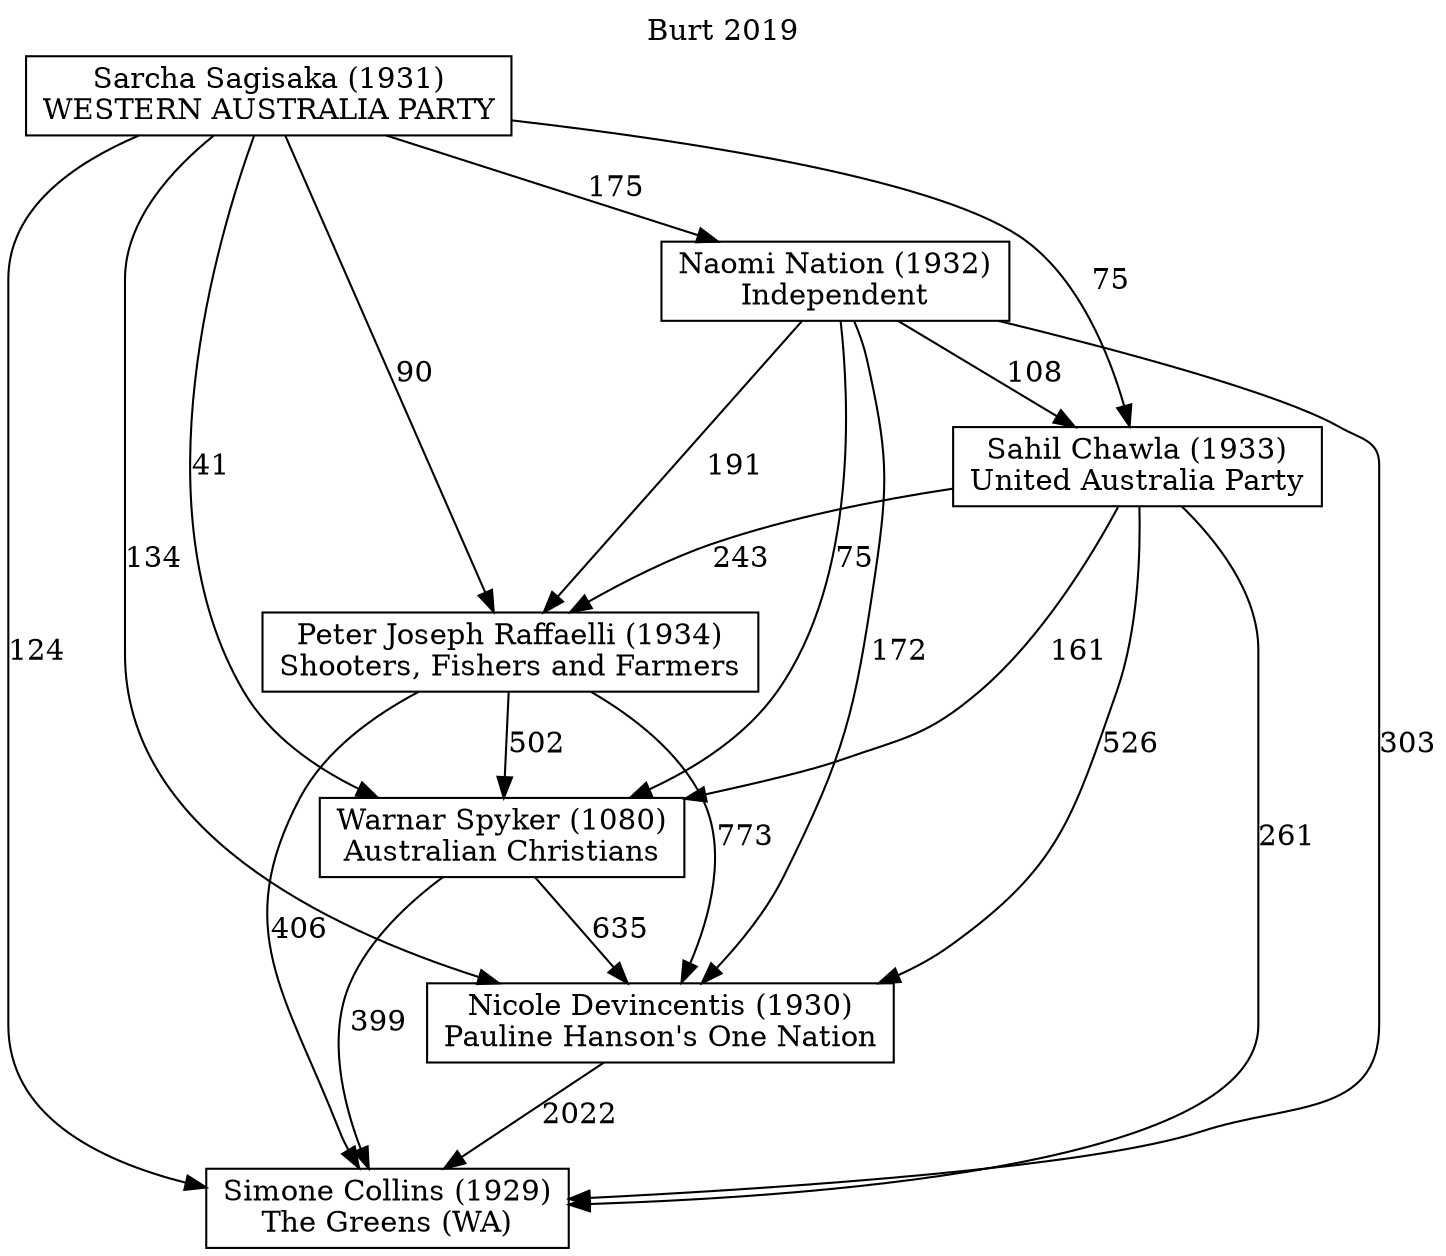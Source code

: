 // House preference flow
digraph "Simone Collins (1929)_Burt_2019" {
	graph [label="Burt 2019" labelloc=t]
	node [shape=box]
	"Simone Collins (1929)" [label="Simone Collins (1929)
The Greens (WA)"]
	"Nicole Devincentis (1930)" [label="Nicole Devincentis (1930)
Pauline Hanson's One Nation"]
	"Warnar Spyker (1080)" [label="Warnar Spyker (1080)
Australian Christians"]
	"Peter Joseph Raffaelli (1934)" [label="Peter Joseph Raffaelli (1934)
Shooters, Fishers and Farmers"]
	"Sahil Chawla (1933)" [label="Sahil Chawla (1933)
United Australia Party"]
	"Naomi Nation (1932)" [label="Naomi Nation (1932)
Independent"]
	"Sarcha Sagisaka (1931)" [label="Sarcha Sagisaka (1931)
WESTERN AUSTRALIA PARTY"]
	"Simone Collins (1929)" [label="Simone Collins (1929)
The Greens (WA)"]
	"Warnar Spyker (1080)" [label="Warnar Spyker (1080)
Australian Christians"]
	"Peter Joseph Raffaelli (1934)" [label="Peter Joseph Raffaelli (1934)
Shooters, Fishers and Farmers"]
	"Sahil Chawla (1933)" [label="Sahil Chawla (1933)
United Australia Party"]
	"Naomi Nation (1932)" [label="Naomi Nation (1932)
Independent"]
	"Sarcha Sagisaka (1931)" [label="Sarcha Sagisaka (1931)
WESTERN AUSTRALIA PARTY"]
	"Simone Collins (1929)" [label="Simone Collins (1929)
The Greens (WA)"]
	"Peter Joseph Raffaelli (1934)" [label="Peter Joseph Raffaelli (1934)
Shooters, Fishers and Farmers"]
	"Sahil Chawla (1933)" [label="Sahil Chawla (1933)
United Australia Party"]
	"Naomi Nation (1932)" [label="Naomi Nation (1932)
Independent"]
	"Sarcha Sagisaka (1931)" [label="Sarcha Sagisaka (1931)
WESTERN AUSTRALIA PARTY"]
	"Simone Collins (1929)" [label="Simone Collins (1929)
The Greens (WA)"]
	"Sahil Chawla (1933)" [label="Sahil Chawla (1933)
United Australia Party"]
	"Naomi Nation (1932)" [label="Naomi Nation (1932)
Independent"]
	"Sarcha Sagisaka (1931)" [label="Sarcha Sagisaka (1931)
WESTERN AUSTRALIA PARTY"]
	"Simone Collins (1929)" [label="Simone Collins (1929)
The Greens (WA)"]
	"Naomi Nation (1932)" [label="Naomi Nation (1932)
Independent"]
	"Sarcha Sagisaka (1931)" [label="Sarcha Sagisaka (1931)
WESTERN AUSTRALIA PARTY"]
	"Simone Collins (1929)" [label="Simone Collins (1929)
The Greens (WA)"]
	"Sarcha Sagisaka (1931)" [label="Sarcha Sagisaka (1931)
WESTERN AUSTRALIA PARTY"]
	"Sarcha Sagisaka (1931)" [label="Sarcha Sagisaka (1931)
WESTERN AUSTRALIA PARTY"]
	"Naomi Nation (1932)" [label="Naomi Nation (1932)
Independent"]
	"Sarcha Sagisaka (1931)" [label="Sarcha Sagisaka (1931)
WESTERN AUSTRALIA PARTY"]
	"Sarcha Sagisaka (1931)" [label="Sarcha Sagisaka (1931)
WESTERN AUSTRALIA PARTY"]
	"Sahil Chawla (1933)" [label="Sahil Chawla (1933)
United Australia Party"]
	"Naomi Nation (1932)" [label="Naomi Nation (1932)
Independent"]
	"Sarcha Sagisaka (1931)" [label="Sarcha Sagisaka (1931)
WESTERN AUSTRALIA PARTY"]
	"Sahil Chawla (1933)" [label="Sahil Chawla (1933)
United Australia Party"]
	"Sarcha Sagisaka (1931)" [label="Sarcha Sagisaka (1931)
WESTERN AUSTRALIA PARTY"]
	"Sarcha Sagisaka (1931)" [label="Sarcha Sagisaka (1931)
WESTERN AUSTRALIA PARTY"]
	"Naomi Nation (1932)" [label="Naomi Nation (1932)
Independent"]
	"Sarcha Sagisaka (1931)" [label="Sarcha Sagisaka (1931)
WESTERN AUSTRALIA PARTY"]
	"Sarcha Sagisaka (1931)" [label="Sarcha Sagisaka (1931)
WESTERN AUSTRALIA PARTY"]
	"Peter Joseph Raffaelli (1934)" [label="Peter Joseph Raffaelli (1934)
Shooters, Fishers and Farmers"]
	"Sahil Chawla (1933)" [label="Sahil Chawla (1933)
United Australia Party"]
	"Naomi Nation (1932)" [label="Naomi Nation (1932)
Independent"]
	"Sarcha Sagisaka (1931)" [label="Sarcha Sagisaka (1931)
WESTERN AUSTRALIA PARTY"]
	"Peter Joseph Raffaelli (1934)" [label="Peter Joseph Raffaelli (1934)
Shooters, Fishers and Farmers"]
	"Naomi Nation (1932)" [label="Naomi Nation (1932)
Independent"]
	"Sarcha Sagisaka (1931)" [label="Sarcha Sagisaka (1931)
WESTERN AUSTRALIA PARTY"]
	"Peter Joseph Raffaelli (1934)" [label="Peter Joseph Raffaelli (1934)
Shooters, Fishers and Farmers"]
	"Sarcha Sagisaka (1931)" [label="Sarcha Sagisaka (1931)
WESTERN AUSTRALIA PARTY"]
	"Sarcha Sagisaka (1931)" [label="Sarcha Sagisaka (1931)
WESTERN AUSTRALIA PARTY"]
	"Naomi Nation (1932)" [label="Naomi Nation (1932)
Independent"]
	"Sarcha Sagisaka (1931)" [label="Sarcha Sagisaka (1931)
WESTERN AUSTRALIA PARTY"]
	"Sarcha Sagisaka (1931)" [label="Sarcha Sagisaka (1931)
WESTERN AUSTRALIA PARTY"]
	"Sahil Chawla (1933)" [label="Sahil Chawla (1933)
United Australia Party"]
	"Naomi Nation (1932)" [label="Naomi Nation (1932)
Independent"]
	"Sarcha Sagisaka (1931)" [label="Sarcha Sagisaka (1931)
WESTERN AUSTRALIA PARTY"]
	"Sahil Chawla (1933)" [label="Sahil Chawla (1933)
United Australia Party"]
	"Sarcha Sagisaka (1931)" [label="Sarcha Sagisaka (1931)
WESTERN AUSTRALIA PARTY"]
	"Sarcha Sagisaka (1931)" [label="Sarcha Sagisaka (1931)
WESTERN AUSTRALIA PARTY"]
	"Naomi Nation (1932)" [label="Naomi Nation (1932)
Independent"]
	"Sarcha Sagisaka (1931)" [label="Sarcha Sagisaka (1931)
WESTERN AUSTRALIA PARTY"]
	"Sarcha Sagisaka (1931)" [label="Sarcha Sagisaka (1931)
WESTERN AUSTRALIA PARTY"]
	"Warnar Spyker (1080)" [label="Warnar Spyker (1080)
Australian Christians"]
	"Peter Joseph Raffaelli (1934)" [label="Peter Joseph Raffaelli (1934)
Shooters, Fishers and Farmers"]
	"Sahil Chawla (1933)" [label="Sahil Chawla (1933)
United Australia Party"]
	"Naomi Nation (1932)" [label="Naomi Nation (1932)
Independent"]
	"Sarcha Sagisaka (1931)" [label="Sarcha Sagisaka (1931)
WESTERN AUSTRALIA PARTY"]
	"Warnar Spyker (1080)" [label="Warnar Spyker (1080)
Australian Christians"]
	"Sahil Chawla (1933)" [label="Sahil Chawla (1933)
United Australia Party"]
	"Naomi Nation (1932)" [label="Naomi Nation (1932)
Independent"]
	"Sarcha Sagisaka (1931)" [label="Sarcha Sagisaka (1931)
WESTERN AUSTRALIA PARTY"]
	"Warnar Spyker (1080)" [label="Warnar Spyker (1080)
Australian Christians"]
	"Naomi Nation (1932)" [label="Naomi Nation (1932)
Independent"]
	"Sarcha Sagisaka (1931)" [label="Sarcha Sagisaka (1931)
WESTERN AUSTRALIA PARTY"]
	"Warnar Spyker (1080)" [label="Warnar Spyker (1080)
Australian Christians"]
	"Sarcha Sagisaka (1931)" [label="Sarcha Sagisaka (1931)
WESTERN AUSTRALIA PARTY"]
	"Sarcha Sagisaka (1931)" [label="Sarcha Sagisaka (1931)
WESTERN AUSTRALIA PARTY"]
	"Naomi Nation (1932)" [label="Naomi Nation (1932)
Independent"]
	"Sarcha Sagisaka (1931)" [label="Sarcha Sagisaka (1931)
WESTERN AUSTRALIA PARTY"]
	"Sarcha Sagisaka (1931)" [label="Sarcha Sagisaka (1931)
WESTERN AUSTRALIA PARTY"]
	"Sahil Chawla (1933)" [label="Sahil Chawla (1933)
United Australia Party"]
	"Naomi Nation (1932)" [label="Naomi Nation (1932)
Independent"]
	"Sarcha Sagisaka (1931)" [label="Sarcha Sagisaka (1931)
WESTERN AUSTRALIA PARTY"]
	"Sahil Chawla (1933)" [label="Sahil Chawla (1933)
United Australia Party"]
	"Sarcha Sagisaka (1931)" [label="Sarcha Sagisaka (1931)
WESTERN AUSTRALIA PARTY"]
	"Sarcha Sagisaka (1931)" [label="Sarcha Sagisaka (1931)
WESTERN AUSTRALIA PARTY"]
	"Naomi Nation (1932)" [label="Naomi Nation (1932)
Independent"]
	"Sarcha Sagisaka (1931)" [label="Sarcha Sagisaka (1931)
WESTERN AUSTRALIA PARTY"]
	"Sarcha Sagisaka (1931)" [label="Sarcha Sagisaka (1931)
WESTERN AUSTRALIA PARTY"]
	"Peter Joseph Raffaelli (1934)" [label="Peter Joseph Raffaelli (1934)
Shooters, Fishers and Farmers"]
	"Sahil Chawla (1933)" [label="Sahil Chawla (1933)
United Australia Party"]
	"Naomi Nation (1932)" [label="Naomi Nation (1932)
Independent"]
	"Sarcha Sagisaka (1931)" [label="Sarcha Sagisaka (1931)
WESTERN AUSTRALIA PARTY"]
	"Peter Joseph Raffaelli (1934)" [label="Peter Joseph Raffaelli (1934)
Shooters, Fishers and Farmers"]
	"Naomi Nation (1932)" [label="Naomi Nation (1932)
Independent"]
	"Sarcha Sagisaka (1931)" [label="Sarcha Sagisaka (1931)
WESTERN AUSTRALIA PARTY"]
	"Peter Joseph Raffaelli (1934)" [label="Peter Joseph Raffaelli (1934)
Shooters, Fishers and Farmers"]
	"Sarcha Sagisaka (1931)" [label="Sarcha Sagisaka (1931)
WESTERN AUSTRALIA PARTY"]
	"Sarcha Sagisaka (1931)" [label="Sarcha Sagisaka (1931)
WESTERN AUSTRALIA PARTY"]
	"Naomi Nation (1932)" [label="Naomi Nation (1932)
Independent"]
	"Sarcha Sagisaka (1931)" [label="Sarcha Sagisaka (1931)
WESTERN AUSTRALIA PARTY"]
	"Sarcha Sagisaka (1931)" [label="Sarcha Sagisaka (1931)
WESTERN AUSTRALIA PARTY"]
	"Sahil Chawla (1933)" [label="Sahil Chawla (1933)
United Australia Party"]
	"Naomi Nation (1932)" [label="Naomi Nation (1932)
Independent"]
	"Sarcha Sagisaka (1931)" [label="Sarcha Sagisaka (1931)
WESTERN AUSTRALIA PARTY"]
	"Sahil Chawla (1933)" [label="Sahil Chawla (1933)
United Australia Party"]
	"Sarcha Sagisaka (1931)" [label="Sarcha Sagisaka (1931)
WESTERN AUSTRALIA PARTY"]
	"Sarcha Sagisaka (1931)" [label="Sarcha Sagisaka (1931)
WESTERN AUSTRALIA PARTY"]
	"Naomi Nation (1932)" [label="Naomi Nation (1932)
Independent"]
	"Sarcha Sagisaka (1931)" [label="Sarcha Sagisaka (1931)
WESTERN AUSTRALIA PARTY"]
	"Sarcha Sagisaka (1931)" [label="Sarcha Sagisaka (1931)
WESTERN AUSTRALIA PARTY"]
	"Nicole Devincentis (1930)" [label="Nicole Devincentis (1930)
Pauline Hanson's One Nation"]
	"Warnar Spyker (1080)" [label="Warnar Spyker (1080)
Australian Christians"]
	"Peter Joseph Raffaelli (1934)" [label="Peter Joseph Raffaelli (1934)
Shooters, Fishers and Farmers"]
	"Sahil Chawla (1933)" [label="Sahil Chawla (1933)
United Australia Party"]
	"Naomi Nation (1932)" [label="Naomi Nation (1932)
Independent"]
	"Sarcha Sagisaka (1931)" [label="Sarcha Sagisaka (1931)
WESTERN AUSTRALIA PARTY"]
	"Nicole Devincentis (1930)" [label="Nicole Devincentis (1930)
Pauline Hanson's One Nation"]
	"Peter Joseph Raffaelli (1934)" [label="Peter Joseph Raffaelli (1934)
Shooters, Fishers and Farmers"]
	"Sahil Chawla (1933)" [label="Sahil Chawla (1933)
United Australia Party"]
	"Naomi Nation (1932)" [label="Naomi Nation (1932)
Independent"]
	"Sarcha Sagisaka (1931)" [label="Sarcha Sagisaka (1931)
WESTERN AUSTRALIA PARTY"]
	"Nicole Devincentis (1930)" [label="Nicole Devincentis (1930)
Pauline Hanson's One Nation"]
	"Sahil Chawla (1933)" [label="Sahil Chawla (1933)
United Australia Party"]
	"Naomi Nation (1932)" [label="Naomi Nation (1932)
Independent"]
	"Sarcha Sagisaka (1931)" [label="Sarcha Sagisaka (1931)
WESTERN AUSTRALIA PARTY"]
	"Nicole Devincentis (1930)" [label="Nicole Devincentis (1930)
Pauline Hanson's One Nation"]
	"Naomi Nation (1932)" [label="Naomi Nation (1932)
Independent"]
	"Sarcha Sagisaka (1931)" [label="Sarcha Sagisaka (1931)
WESTERN AUSTRALIA PARTY"]
	"Nicole Devincentis (1930)" [label="Nicole Devincentis (1930)
Pauline Hanson's One Nation"]
	"Sarcha Sagisaka (1931)" [label="Sarcha Sagisaka (1931)
WESTERN AUSTRALIA PARTY"]
	"Sarcha Sagisaka (1931)" [label="Sarcha Sagisaka (1931)
WESTERN AUSTRALIA PARTY"]
	"Naomi Nation (1932)" [label="Naomi Nation (1932)
Independent"]
	"Sarcha Sagisaka (1931)" [label="Sarcha Sagisaka (1931)
WESTERN AUSTRALIA PARTY"]
	"Sarcha Sagisaka (1931)" [label="Sarcha Sagisaka (1931)
WESTERN AUSTRALIA PARTY"]
	"Sahil Chawla (1933)" [label="Sahil Chawla (1933)
United Australia Party"]
	"Naomi Nation (1932)" [label="Naomi Nation (1932)
Independent"]
	"Sarcha Sagisaka (1931)" [label="Sarcha Sagisaka (1931)
WESTERN AUSTRALIA PARTY"]
	"Sahil Chawla (1933)" [label="Sahil Chawla (1933)
United Australia Party"]
	"Sarcha Sagisaka (1931)" [label="Sarcha Sagisaka (1931)
WESTERN AUSTRALIA PARTY"]
	"Sarcha Sagisaka (1931)" [label="Sarcha Sagisaka (1931)
WESTERN AUSTRALIA PARTY"]
	"Naomi Nation (1932)" [label="Naomi Nation (1932)
Independent"]
	"Sarcha Sagisaka (1931)" [label="Sarcha Sagisaka (1931)
WESTERN AUSTRALIA PARTY"]
	"Sarcha Sagisaka (1931)" [label="Sarcha Sagisaka (1931)
WESTERN AUSTRALIA PARTY"]
	"Peter Joseph Raffaelli (1934)" [label="Peter Joseph Raffaelli (1934)
Shooters, Fishers and Farmers"]
	"Sahil Chawla (1933)" [label="Sahil Chawla (1933)
United Australia Party"]
	"Naomi Nation (1932)" [label="Naomi Nation (1932)
Independent"]
	"Sarcha Sagisaka (1931)" [label="Sarcha Sagisaka (1931)
WESTERN AUSTRALIA PARTY"]
	"Peter Joseph Raffaelli (1934)" [label="Peter Joseph Raffaelli (1934)
Shooters, Fishers and Farmers"]
	"Naomi Nation (1932)" [label="Naomi Nation (1932)
Independent"]
	"Sarcha Sagisaka (1931)" [label="Sarcha Sagisaka (1931)
WESTERN AUSTRALIA PARTY"]
	"Peter Joseph Raffaelli (1934)" [label="Peter Joseph Raffaelli (1934)
Shooters, Fishers and Farmers"]
	"Sarcha Sagisaka (1931)" [label="Sarcha Sagisaka (1931)
WESTERN AUSTRALIA PARTY"]
	"Sarcha Sagisaka (1931)" [label="Sarcha Sagisaka (1931)
WESTERN AUSTRALIA PARTY"]
	"Naomi Nation (1932)" [label="Naomi Nation (1932)
Independent"]
	"Sarcha Sagisaka (1931)" [label="Sarcha Sagisaka (1931)
WESTERN AUSTRALIA PARTY"]
	"Sarcha Sagisaka (1931)" [label="Sarcha Sagisaka (1931)
WESTERN AUSTRALIA PARTY"]
	"Sahil Chawla (1933)" [label="Sahil Chawla (1933)
United Australia Party"]
	"Naomi Nation (1932)" [label="Naomi Nation (1932)
Independent"]
	"Sarcha Sagisaka (1931)" [label="Sarcha Sagisaka (1931)
WESTERN AUSTRALIA PARTY"]
	"Sahil Chawla (1933)" [label="Sahil Chawla (1933)
United Australia Party"]
	"Sarcha Sagisaka (1931)" [label="Sarcha Sagisaka (1931)
WESTERN AUSTRALIA PARTY"]
	"Sarcha Sagisaka (1931)" [label="Sarcha Sagisaka (1931)
WESTERN AUSTRALIA PARTY"]
	"Naomi Nation (1932)" [label="Naomi Nation (1932)
Independent"]
	"Sarcha Sagisaka (1931)" [label="Sarcha Sagisaka (1931)
WESTERN AUSTRALIA PARTY"]
	"Sarcha Sagisaka (1931)" [label="Sarcha Sagisaka (1931)
WESTERN AUSTRALIA PARTY"]
	"Warnar Spyker (1080)" [label="Warnar Spyker (1080)
Australian Christians"]
	"Peter Joseph Raffaelli (1934)" [label="Peter Joseph Raffaelli (1934)
Shooters, Fishers and Farmers"]
	"Sahil Chawla (1933)" [label="Sahil Chawla (1933)
United Australia Party"]
	"Naomi Nation (1932)" [label="Naomi Nation (1932)
Independent"]
	"Sarcha Sagisaka (1931)" [label="Sarcha Sagisaka (1931)
WESTERN AUSTRALIA PARTY"]
	"Warnar Spyker (1080)" [label="Warnar Spyker (1080)
Australian Christians"]
	"Sahil Chawla (1933)" [label="Sahil Chawla (1933)
United Australia Party"]
	"Naomi Nation (1932)" [label="Naomi Nation (1932)
Independent"]
	"Sarcha Sagisaka (1931)" [label="Sarcha Sagisaka (1931)
WESTERN AUSTRALIA PARTY"]
	"Warnar Spyker (1080)" [label="Warnar Spyker (1080)
Australian Christians"]
	"Naomi Nation (1932)" [label="Naomi Nation (1932)
Independent"]
	"Sarcha Sagisaka (1931)" [label="Sarcha Sagisaka (1931)
WESTERN AUSTRALIA PARTY"]
	"Warnar Spyker (1080)" [label="Warnar Spyker (1080)
Australian Christians"]
	"Sarcha Sagisaka (1931)" [label="Sarcha Sagisaka (1931)
WESTERN AUSTRALIA PARTY"]
	"Sarcha Sagisaka (1931)" [label="Sarcha Sagisaka (1931)
WESTERN AUSTRALIA PARTY"]
	"Naomi Nation (1932)" [label="Naomi Nation (1932)
Independent"]
	"Sarcha Sagisaka (1931)" [label="Sarcha Sagisaka (1931)
WESTERN AUSTRALIA PARTY"]
	"Sarcha Sagisaka (1931)" [label="Sarcha Sagisaka (1931)
WESTERN AUSTRALIA PARTY"]
	"Sahil Chawla (1933)" [label="Sahil Chawla (1933)
United Australia Party"]
	"Naomi Nation (1932)" [label="Naomi Nation (1932)
Independent"]
	"Sarcha Sagisaka (1931)" [label="Sarcha Sagisaka (1931)
WESTERN AUSTRALIA PARTY"]
	"Sahil Chawla (1933)" [label="Sahil Chawla (1933)
United Australia Party"]
	"Sarcha Sagisaka (1931)" [label="Sarcha Sagisaka (1931)
WESTERN AUSTRALIA PARTY"]
	"Sarcha Sagisaka (1931)" [label="Sarcha Sagisaka (1931)
WESTERN AUSTRALIA PARTY"]
	"Naomi Nation (1932)" [label="Naomi Nation (1932)
Independent"]
	"Sarcha Sagisaka (1931)" [label="Sarcha Sagisaka (1931)
WESTERN AUSTRALIA PARTY"]
	"Sarcha Sagisaka (1931)" [label="Sarcha Sagisaka (1931)
WESTERN AUSTRALIA PARTY"]
	"Peter Joseph Raffaelli (1934)" [label="Peter Joseph Raffaelli (1934)
Shooters, Fishers and Farmers"]
	"Sahil Chawla (1933)" [label="Sahil Chawla (1933)
United Australia Party"]
	"Naomi Nation (1932)" [label="Naomi Nation (1932)
Independent"]
	"Sarcha Sagisaka (1931)" [label="Sarcha Sagisaka (1931)
WESTERN AUSTRALIA PARTY"]
	"Peter Joseph Raffaelli (1934)" [label="Peter Joseph Raffaelli (1934)
Shooters, Fishers and Farmers"]
	"Naomi Nation (1932)" [label="Naomi Nation (1932)
Independent"]
	"Sarcha Sagisaka (1931)" [label="Sarcha Sagisaka (1931)
WESTERN AUSTRALIA PARTY"]
	"Peter Joseph Raffaelli (1934)" [label="Peter Joseph Raffaelli (1934)
Shooters, Fishers and Farmers"]
	"Sarcha Sagisaka (1931)" [label="Sarcha Sagisaka (1931)
WESTERN AUSTRALIA PARTY"]
	"Sarcha Sagisaka (1931)" [label="Sarcha Sagisaka (1931)
WESTERN AUSTRALIA PARTY"]
	"Naomi Nation (1932)" [label="Naomi Nation (1932)
Independent"]
	"Sarcha Sagisaka (1931)" [label="Sarcha Sagisaka (1931)
WESTERN AUSTRALIA PARTY"]
	"Sarcha Sagisaka (1931)" [label="Sarcha Sagisaka (1931)
WESTERN AUSTRALIA PARTY"]
	"Sahil Chawla (1933)" [label="Sahil Chawla (1933)
United Australia Party"]
	"Naomi Nation (1932)" [label="Naomi Nation (1932)
Independent"]
	"Sarcha Sagisaka (1931)" [label="Sarcha Sagisaka (1931)
WESTERN AUSTRALIA PARTY"]
	"Sahil Chawla (1933)" [label="Sahil Chawla (1933)
United Australia Party"]
	"Sarcha Sagisaka (1931)" [label="Sarcha Sagisaka (1931)
WESTERN AUSTRALIA PARTY"]
	"Sarcha Sagisaka (1931)" [label="Sarcha Sagisaka (1931)
WESTERN AUSTRALIA PARTY"]
	"Naomi Nation (1932)" [label="Naomi Nation (1932)
Independent"]
	"Sarcha Sagisaka (1931)" [label="Sarcha Sagisaka (1931)
WESTERN AUSTRALIA PARTY"]
	"Sarcha Sagisaka (1931)" [label="Sarcha Sagisaka (1931)
WESTERN AUSTRALIA PARTY"]
	"Nicole Devincentis (1930)" -> "Simone Collins (1929)" [label=2022]
	"Warnar Spyker (1080)" -> "Nicole Devincentis (1930)" [label=635]
	"Peter Joseph Raffaelli (1934)" -> "Warnar Spyker (1080)" [label=502]
	"Sahil Chawla (1933)" -> "Peter Joseph Raffaelli (1934)" [label=243]
	"Naomi Nation (1932)" -> "Sahil Chawla (1933)" [label=108]
	"Sarcha Sagisaka (1931)" -> "Naomi Nation (1932)" [label=175]
	"Warnar Spyker (1080)" -> "Simone Collins (1929)" [label=399]
	"Peter Joseph Raffaelli (1934)" -> "Simone Collins (1929)" [label=406]
	"Sahil Chawla (1933)" -> "Simone Collins (1929)" [label=261]
	"Naomi Nation (1932)" -> "Simone Collins (1929)" [label=303]
	"Sarcha Sagisaka (1931)" -> "Simone Collins (1929)" [label=124]
	"Sarcha Sagisaka (1931)" -> "Sahil Chawla (1933)" [label=75]
	"Naomi Nation (1932)" -> "Peter Joseph Raffaelli (1934)" [label=191]
	"Sarcha Sagisaka (1931)" -> "Peter Joseph Raffaelli (1934)" [label=90]
	"Sahil Chawla (1933)" -> "Warnar Spyker (1080)" [label=161]
	"Naomi Nation (1932)" -> "Warnar Spyker (1080)" [label=75]
	"Sarcha Sagisaka (1931)" -> "Warnar Spyker (1080)" [label=41]
	"Peter Joseph Raffaelli (1934)" -> "Nicole Devincentis (1930)" [label=773]
	"Sahil Chawla (1933)" -> "Nicole Devincentis (1930)" [label=526]
	"Naomi Nation (1932)" -> "Nicole Devincentis (1930)" [label=172]
	"Sarcha Sagisaka (1931)" -> "Nicole Devincentis (1930)" [label=134]
}
